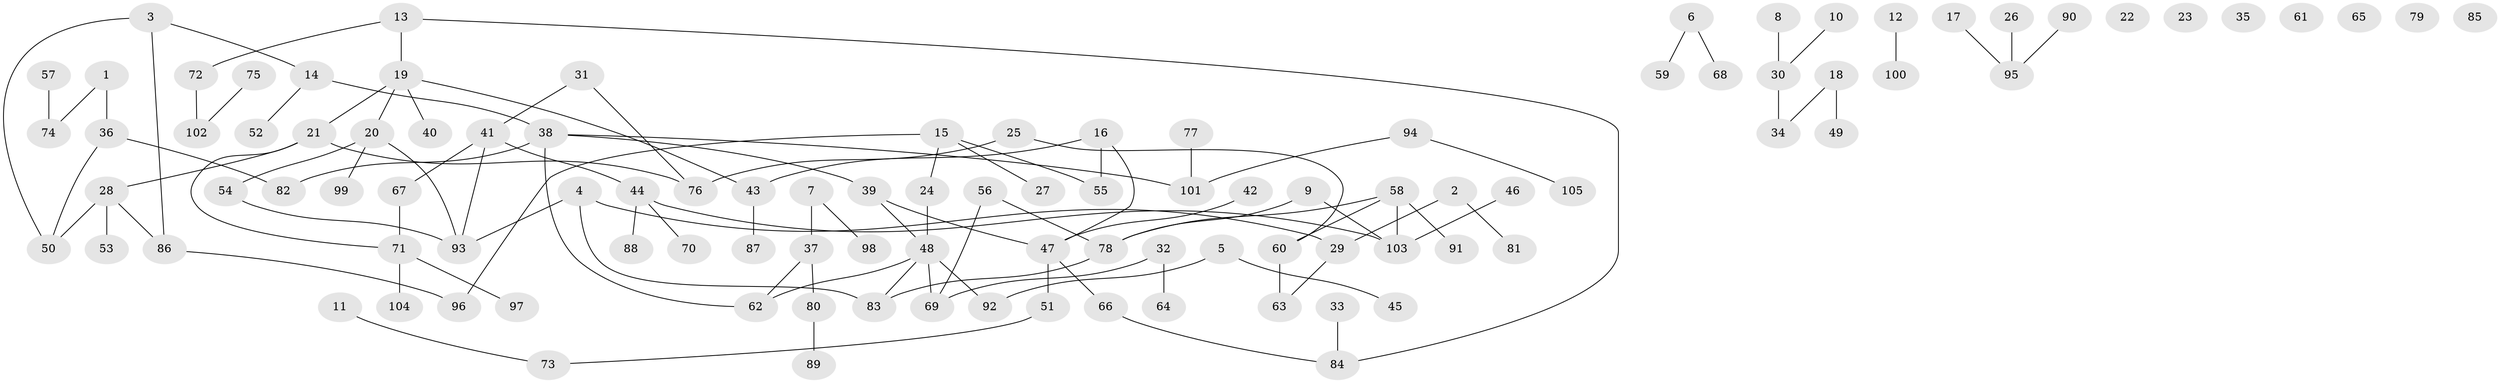 // Generated by graph-tools (version 1.1) at 2025/33/03/09/25 02:33:46]
// undirected, 105 vertices, 109 edges
graph export_dot {
graph [start="1"]
  node [color=gray90,style=filled];
  1;
  2;
  3;
  4;
  5;
  6;
  7;
  8;
  9;
  10;
  11;
  12;
  13;
  14;
  15;
  16;
  17;
  18;
  19;
  20;
  21;
  22;
  23;
  24;
  25;
  26;
  27;
  28;
  29;
  30;
  31;
  32;
  33;
  34;
  35;
  36;
  37;
  38;
  39;
  40;
  41;
  42;
  43;
  44;
  45;
  46;
  47;
  48;
  49;
  50;
  51;
  52;
  53;
  54;
  55;
  56;
  57;
  58;
  59;
  60;
  61;
  62;
  63;
  64;
  65;
  66;
  67;
  68;
  69;
  70;
  71;
  72;
  73;
  74;
  75;
  76;
  77;
  78;
  79;
  80;
  81;
  82;
  83;
  84;
  85;
  86;
  87;
  88;
  89;
  90;
  91;
  92;
  93;
  94;
  95;
  96;
  97;
  98;
  99;
  100;
  101;
  102;
  103;
  104;
  105;
  1 -- 36;
  1 -- 74;
  2 -- 29;
  2 -- 81;
  3 -- 14;
  3 -- 50;
  3 -- 86;
  4 -- 29;
  4 -- 83;
  4 -- 93;
  5 -- 45;
  5 -- 92;
  6 -- 59;
  6 -- 68;
  7 -- 37;
  7 -- 98;
  8 -- 30;
  9 -- 78;
  9 -- 103;
  10 -- 30;
  11 -- 73;
  12 -- 100;
  13 -- 19;
  13 -- 72;
  13 -- 84;
  14 -- 38;
  14 -- 52;
  15 -- 24;
  15 -- 27;
  15 -- 55;
  15 -- 96;
  16 -- 43;
  16 -- 47;
  16 -- 55;
  17 -- 95;
  18 -- 34;
  18 -- 49;
  19 -- 20;
  19 -- 21;
  19 -- 40;
  19 -- 43;
  20 -- 54;
  20 -- 93;
  20 -- 99;
  21 -- 28;
  21 -- 71;
  21 -- 76;
  24 -- 48;
  25 -- 60;
  25 -- 76;
  26 -- 95;
  28 -- 50;
  28 -- 53;
  28 -- 86;
  29 -- 63;
  30 -- 34;
  31 -- 41;
  31 -- 76;
  32 -- 64;
  32 -- 69;
  33 -- 84;
  36 -- 50;
  36 -- 82;
  37 -- 62;
  37 -- 80;
  38 -- 39;
  38 -- 62;
  38 -- 82;
  38 -- 101;
  39 -- 47;
  39 -- 48;
  41 -- 44;
  41 -- 67;
  41 -- 93;
  42 -- 47;
  43 -- 87;
  44 -- 70;
  44 -- 88;
  44 -- 103;
  46 -- 103;
  47 -- 51;
  47 -- 66;
  48 -- 62;
  48 -- 69;
  48 -- 83;
  48 -- 92;
  51 -- 73;
  54 -- 93;
  56 -- 69;
  56 -- 78;
  57 -- 74;
  58 -- 60;
  58 -- 78;
  58 -- 91;
  58 -- 103;
  60 -- 63;
  66 -- 84;
  67 -- 71;
  71 -- 97;
  71 -- 104;
  72 -- 102;
  75 -- 102;
  77 -- 101;
  78 -- 83;
  80 -- 89;
  86 -- 96;
  90 -- 95;
  94 -- 101;
  94 -- 105;
}
